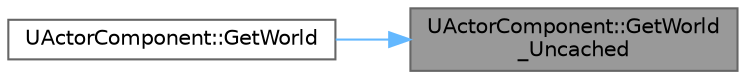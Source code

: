 digraph "UActorComponent::GetWorld_Uncached"
{
 // INTERACTIVE_SVG=YES
 // LATEX_PDF_SIZE
  bgcolor="transparent";
  edge [fontname=Helvetica,fontsize=10,labelfontname=Helvetica,labelfontsize=10];
  node [fontname=Helvetica,fontsize=10,shape=box,height=0.2,width=0.4];
  rankdir="RL";
  Node1 [id="Node000001",label="UActorComponent::GetWorld\l_Uncached",height=0.2,width=0.4,color="gray40", fillcolor="grey60", style="filled", fontcolor="black",tooltip="If WorldPrivate isn't set this will determine the world from outers."];
  Node1 -> Node2 [id="edge1_Node000001_Node000002",dir="back",color="steelblue1",style="solid",tooltip=" "];
  Node2 [id="Node000002",label="UActorComponent::GetWorld",height=0.2,width=0.4,color="grey40", fillcolor="white", style="filled",URL="$df/db5/classUActorComponent.html#a88a501a8fcce75dcccfec706d9a9a8ed",tooltip="Getter for the cached world pointer, will return null if the component is not actually spawned in a l..."];
}
